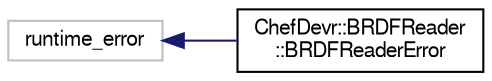digraph "Graphical Class Hierarchy"
{
 // LATEX_PDF_SIZE
  edge [fontname="FreeSans",fontsize="10",labelfontname="FreeSans",labelfontsize="10"];
  node [fontname="FreeSans",fontsize="10",shape=record];
  rankdir="LR";
  Node1 [label="runtime_error",height=0.2,width=0.4,color="grey75", fillcolor="white", style="filled",tooltip=" "];
  Node1 -> Node0 [dir="back",color="midnightblue",fontsize="10",style="solid",fontname="FreeSans"];
  Node0 [label="ChefDevr::BRDFReader\l::BRDFReaderError",height=0.2,width=0.4,color="black", fillcolor="white", style="filled",URL="$class_chef_devr_1_1_b_r_d_f_reader_1_1_b_r_d_f_reader_error.html",tooltip=" "];
}
